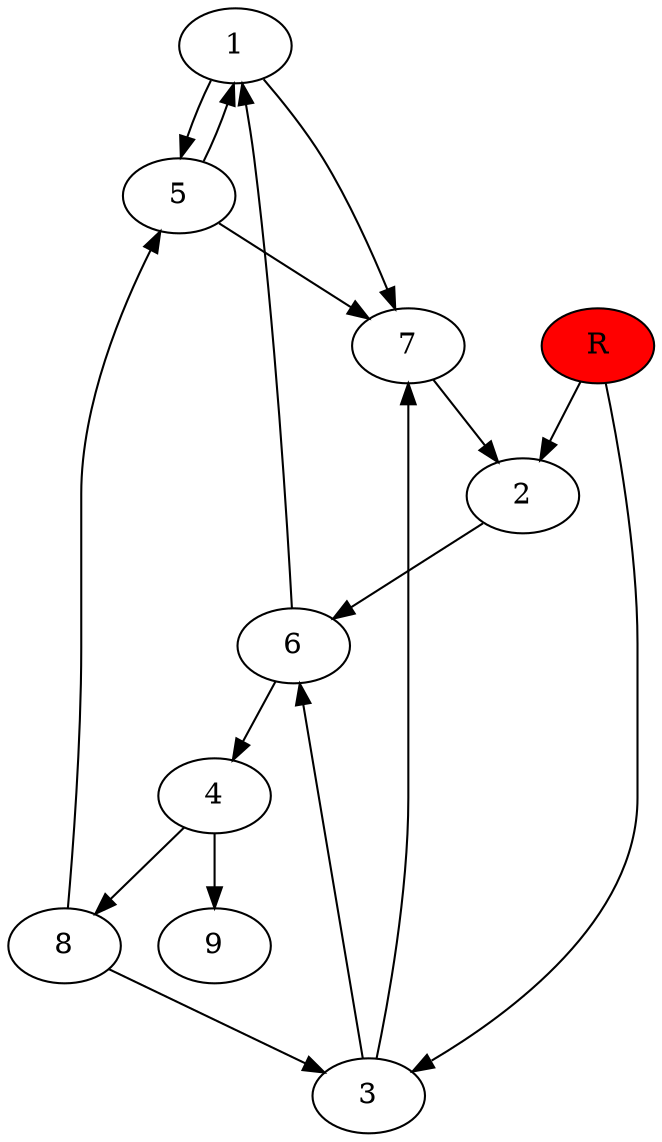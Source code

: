 digraph prb19669 {
	1
	2
	3
	4
	5
	6
	7
	8
	R [fillcolor="#ff0000" style=filled]
	1 -> 5
	1 -> 7
	2 -> 6
	3 -> 6
	3 -> 7
	4 -> 8
	4 -> 9
	5 -> 1
	5 -> 7
	6 -> 1
	6 -> 4
	7 -> 2
	8 -> 3
	8 -> 5
	R -> 2
	R -> 3
}
